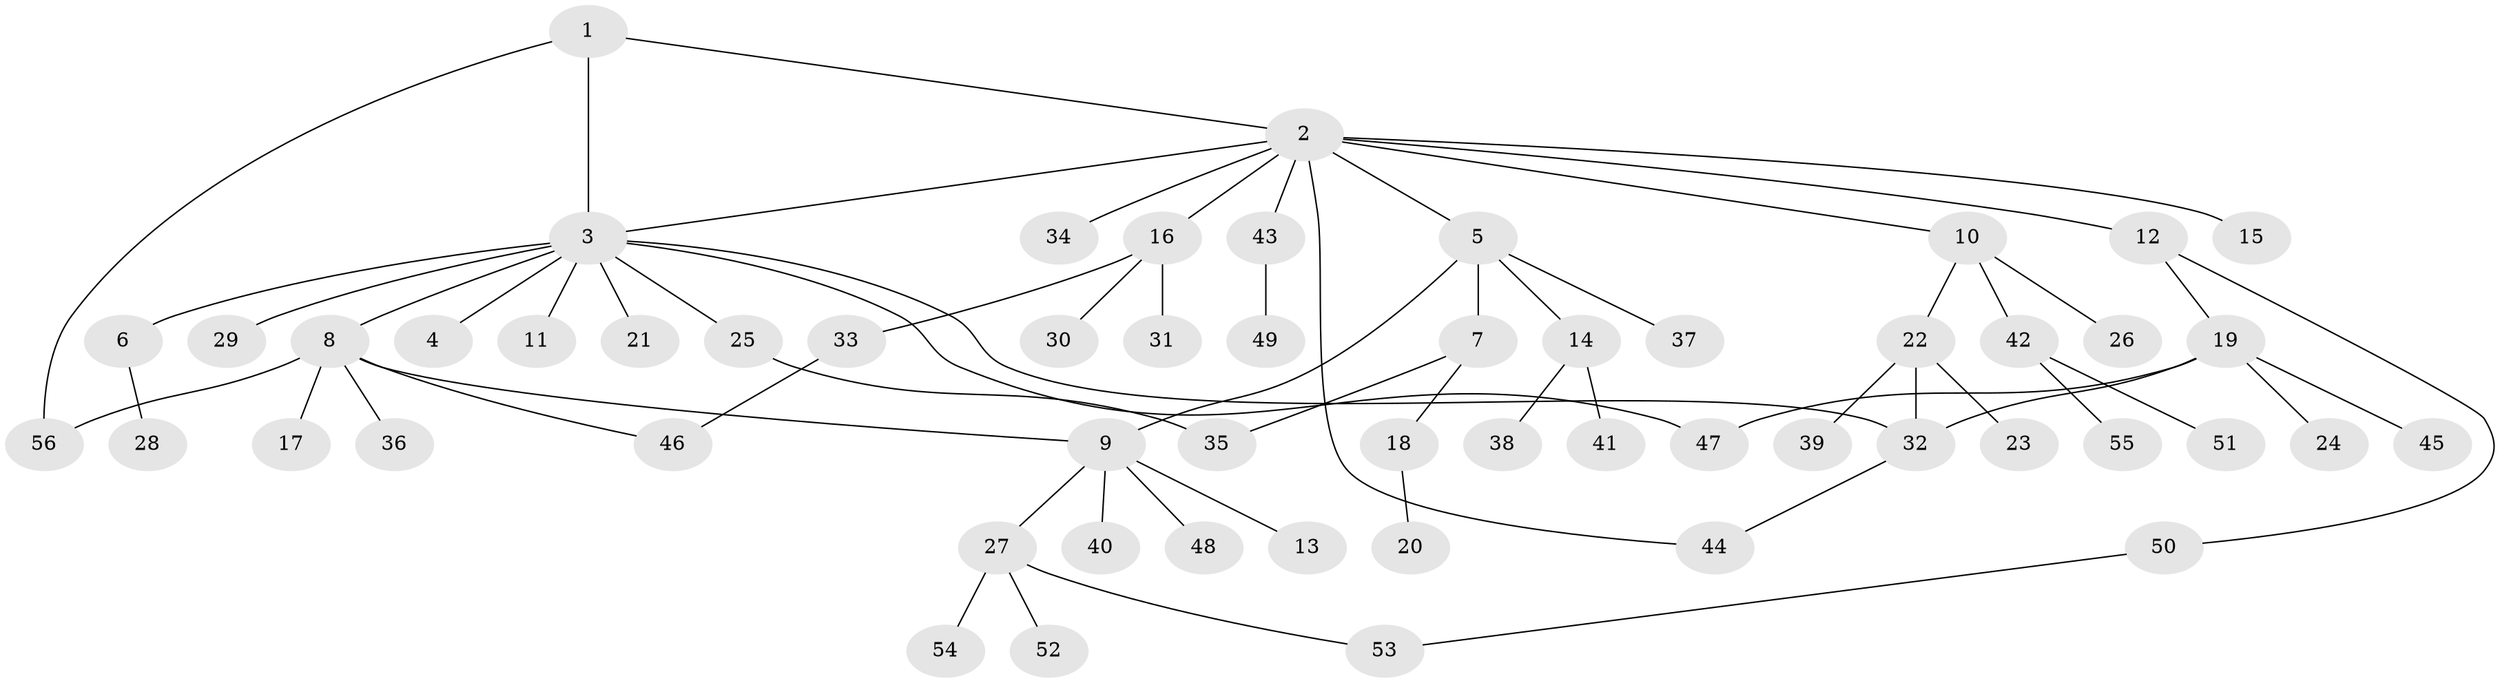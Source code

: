 // Generated by graph-tools (version 1.1) at 2025/49/03/09/25 03:49:48]
// undirected, 56 vertices, 65 edges
graph export_dot {
graph [start="1"]
  node [color=gray90,style=filled];
  1;
  2;
  3;
  4;
  5;
  6;
  7;
  8;
  9;
  10;
  11;
  12;
  13;
  14;
  15;
  16;
  17;
  18;
  19;
  20;
  21;
  22;
  23;
  24;
  25;
  26;
  27;
  28;
  29;
  30;
  31;
  32;
  33;
  34;
  35;
  36;
  37;
  38;
  39;
  40;
  41;
  42;
  43;
  44;
  45;
  46;
  47;
  48;
  49;
  50;
  51;
  52;
  53;
  54;
  55;
  56;
  1 -- 2;
  1 -- 3;
  1 -- 56;
  2 -- 3;
  2 -- 5;
  2 -- 10;
  2 -- 12;
  2 -- 15;
  2 -- 16;
  2 -- 34;
  2 -- 43;
  2 -- 44;
  3 -- 4;
  3 -- 6;
  3 -- 8;
  3 -- 11;
  3 -- 21;
  3 -- 25;
  3 -- 29;
  3 -- 32;
  3 -- 47;
  5 -- 7;
  5 -- 9;
  5 -- 14;
  5 -- 37;
  6 -- 28;
  7 -- 18;
  7 -- 35;
  8 -- 9;
  8 -- 17;
  8 -- 36;
  8 -- 46;
  8 -- 56;
  9 -- 13;
  9 -- 27;
  9 -- 40;
  9 -- 48;
  10 -- 22;
  10 -- 26;
  10 -- 42;
  12 -- 19;
  12 -- 50;
  14 -- 38;
  14 -- 41;
  16 -- 30;
  16 -- 31;
  16 -- 33;
  18 -- 20;
  19 -- 24;
  19 -- 32;
  19 -- 45;
  19 -- 47;
  22 -- 23;
  22 -- 32;
  22 -- 39;
  25 -- 35;
  27 -- 52;
  27 -- 53;
  27 -- 54;
  32 -- 44;
  33 -- 46;
  42 -- 51;
  42 -- 55;
  43 -- 49;
  50 -- 53;
}
